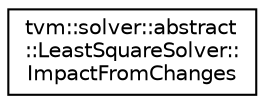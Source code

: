 digraph "Graphical Class Hierarchy"
{
  edge [fontname="Helvetica",fontsize="10",labelfontname="Helvetica",labelfontsize="10"];
  node [fontname="Helvetica",fontsize="10",shape=record];
  rankdir="LR";
  Node0 [label="tvm::solver::abstract\l::LeastSquareSolver::\lImpactFromChanges",height=0.2,width=0.4,color="black", fillcolor="white", style="filled",URL="$structtvm_1_1solver_1_1abstract_1_1LeastSquareSolver_1_1ImpactFromChanges.html"];
}
